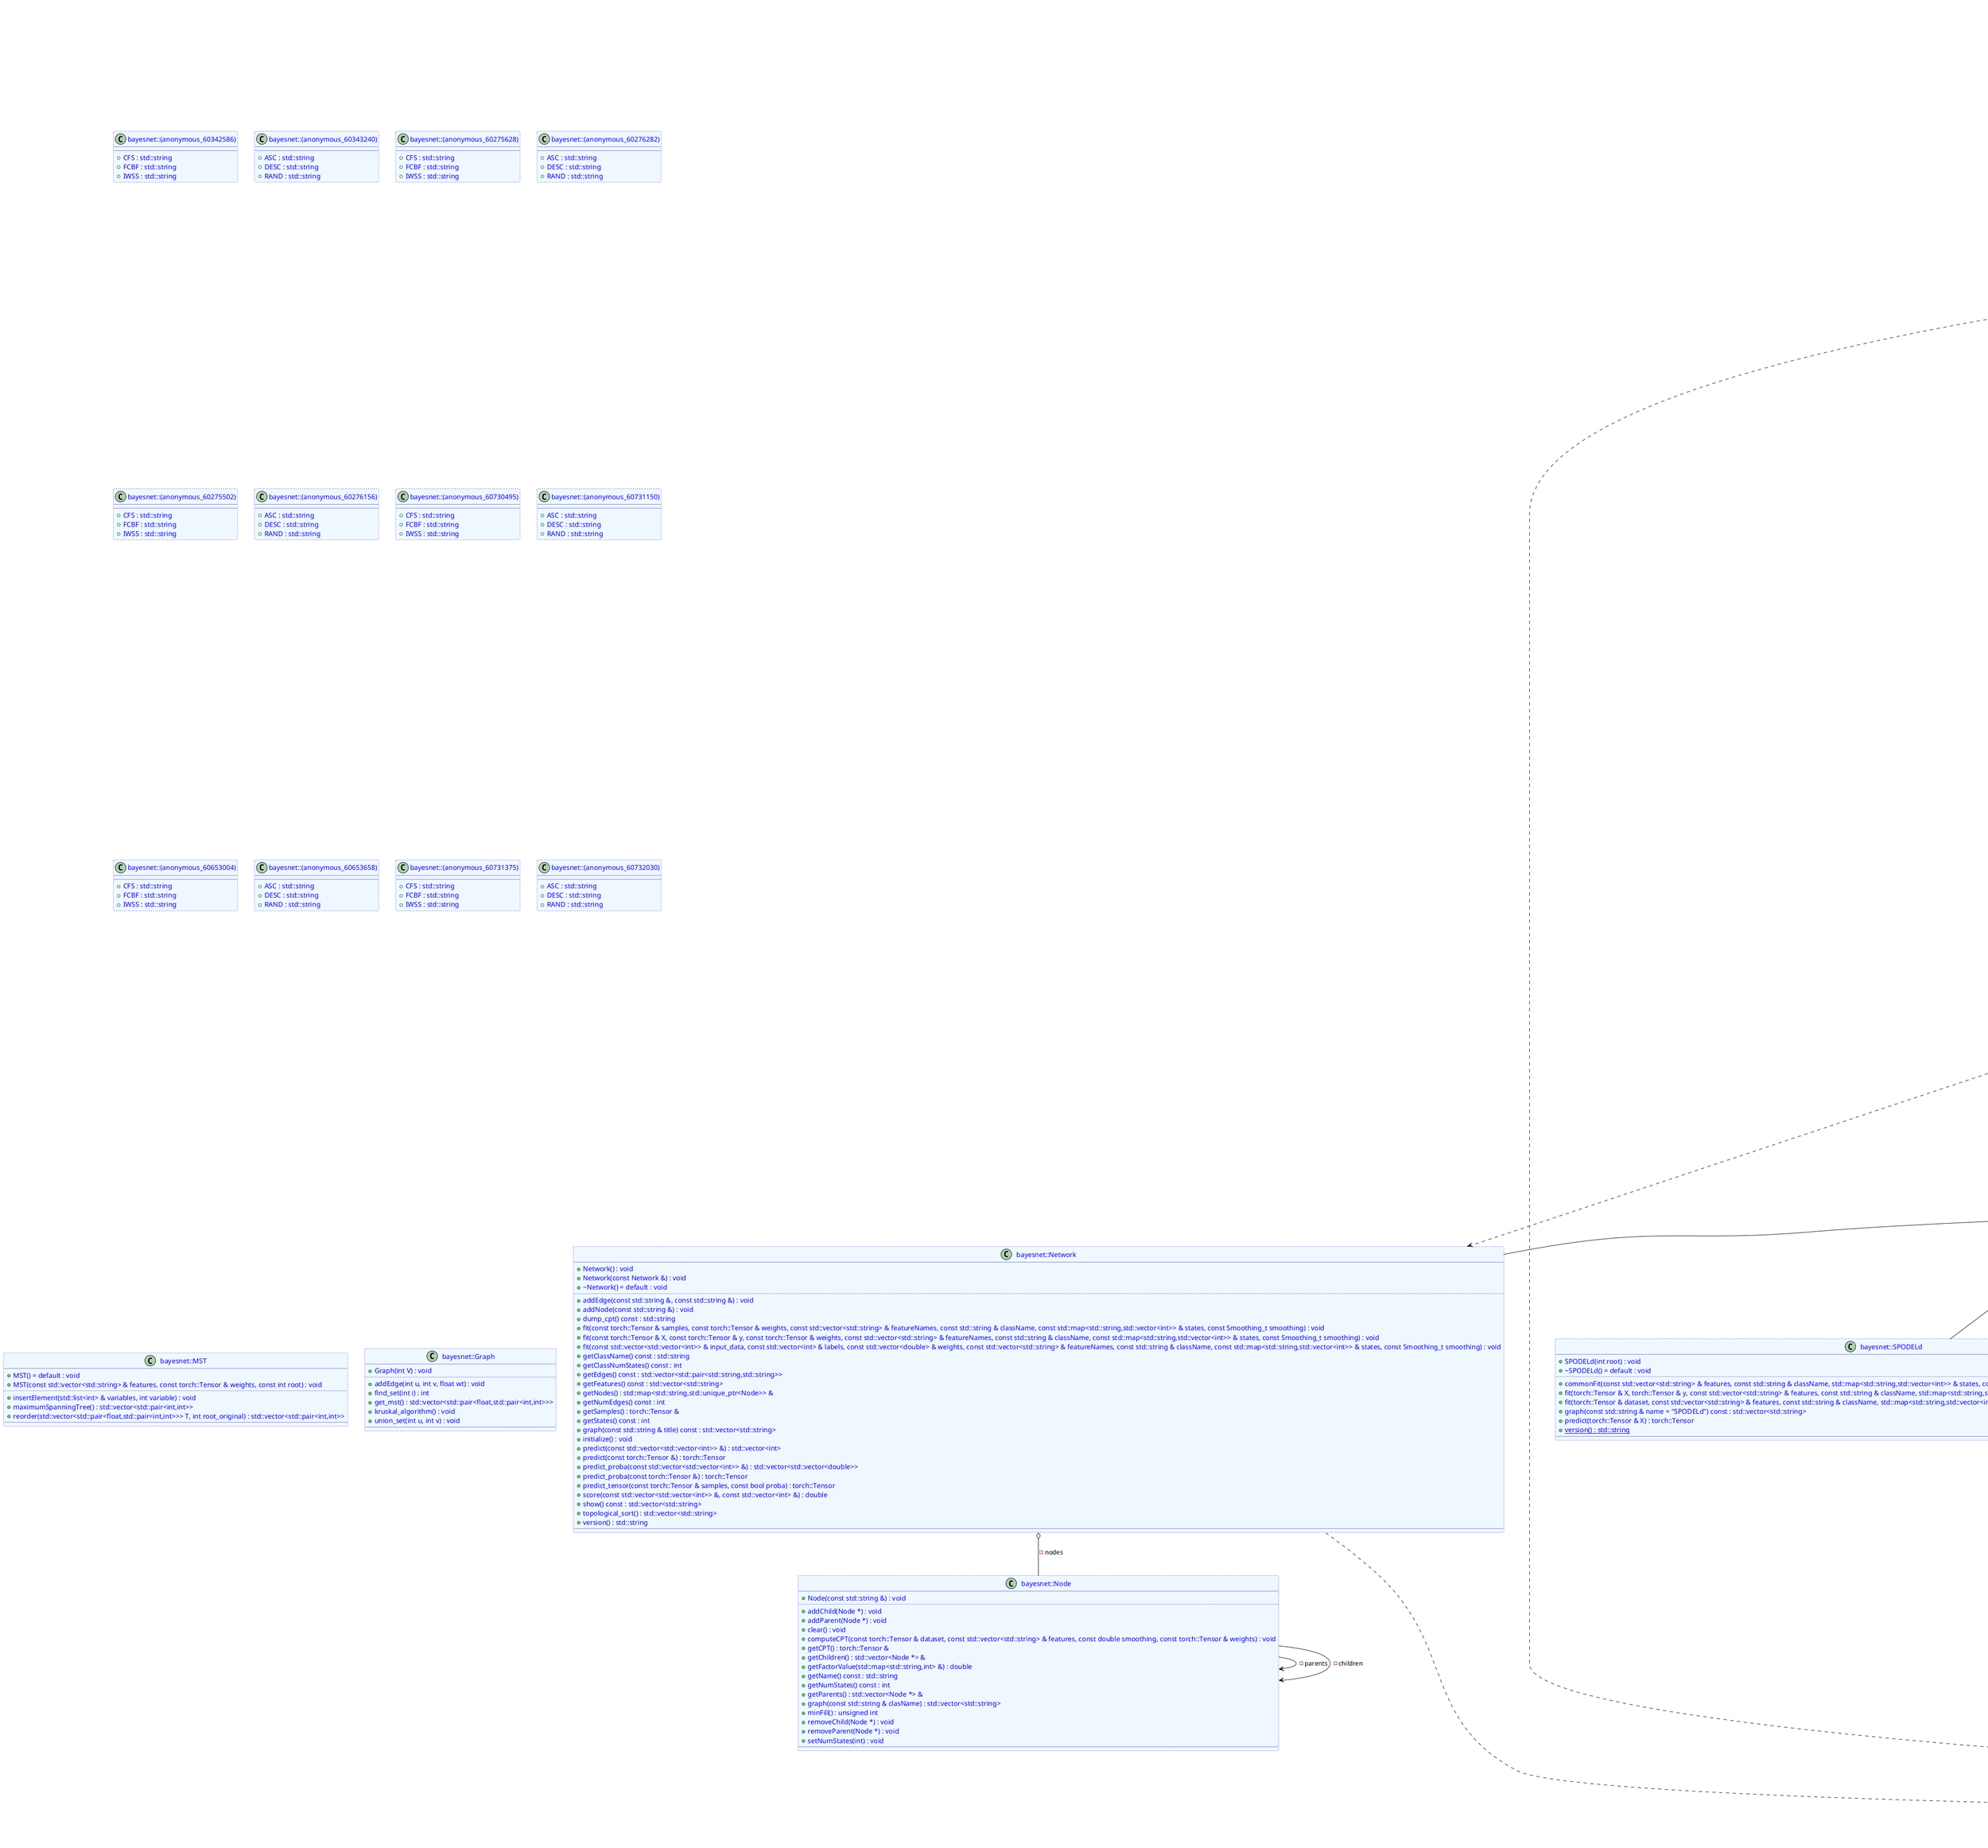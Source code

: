 @startuml
title clang-uml class diagram model
class "bayesnet::Node" as C_0010428199432536647474
class C_0010428199432536647474 #aliceblue;line:blue;line.dotted;text:blue {
+Node(const std::string &) : void
..
+addChild(Node *) : void
+addParent(Node *) : void
+clear() : void
+computeCPT(const torch::Tensor & dataset, const std::vector<std::string> & features, const double smoothing, const torch::Tensor & weights) : void
+getCPT() : torch::Tensor &
+getChildren() : std::vector<Node *> &
+getFactorValue(std::map<std::string,int> &) : double
+getName() const : std::string
+getNumStates() const : int
+getParents() : std::vector<Node *> &
+graph(const std::string & clasName) : std::vector<std::string>
+minFill() : unsigned int
+removeChild(Node *) : void
+removeParent(Node *) : void
+setNumStates(int) : void
__
}
enum "bayesnet::Smoothing_t" as C_0013393078277439680282
enum C_0013393078277439680282 {
NONE
ORIGINAL
LAPLACE
CESTNIK
}
class "bayesnet::Network" as C_0009493661199123436603
class C_0009493661199123436603 #aliceblue;line:blue;line.dotted;text:blue {
+Network() : void
+Network(const Network &) : void
+~Network() = default : void
..
+addEdge(const std::string &, const std::string &) : void
+addNode(const std::string &) : void
+dump_cpt() const : std::string
+fit(const torch::Tensor & samples, const torch::Tensor & weights, const std::vector<std::string> & featureNames, const std::string & className, const std::map<std::string,std::vector<int>> & states, const Smoothing_t smoothing) : void
+fit(const torch::Tensor & X, const torch::Tensor & y, const torch::Tensor & weights, const std::vector<std::string> & featureNames, const std::string & className, const std::map<std::string,std::vector<int>> & states, const Smoothing_t smoothing) : void
+fit(const std::vector<std::vector<int>> & input_data, const std::vector<int> & labels, const std::vector<double> & weights, const std::vector<std::string> & featureNames, const std::string & className, const std::map<std::string,std::vector<int>> & states, const Smoothing_t smoothing) : void
+getClassName() const : std::string
+getClassNumStates() const : int
+getEdges() const : std::vector<std::pair<std::string,std::string>>
+getFeatures() const : std::vector<std::string>
+getNodes() : std::map<std::string,std::unique_ptr<Node>> &
+getNumEdges() const : int
+getSamples() : torch::Tensor &
+getStates() const : int
+graph(const std::string & title) const : std::vector<std::string>
+initialize() : void
+predict(const std::vector<std::vector<int>> &) : std::vector<int>
+predict(const torch::Tensor &) : torch::Tensor
+predict_proba(const std::vector<std::vector<int>> &) : std::vector<std::vector<double>>
+predict_proba(const torch::Tensor &) : torch::Tensor
+predict_tensor(const torch::Tensor & samples, const bool proba) : torch::Tensor
+score(const std::vector<std::vector<int>> &, const std::vector<int> &) : double
+show() const : std::vector<std::string>
+topological_sort() : std::vector<std::string>
+version() : std::string
__
}
enum "bayesnet::status_t" as C_0005907365846270811004
enum C_0005907365846270811004 {
NORMAL
WARNING
ERROR
}
abstract "bayesnet::BaseClassifier" as C_0002617087915615796317
abstract C_0002617087915615796317 #aliceblue;line:blue;line.dotted;text:blue {
+~BaseClassifier() = default : void
..
{abstract} +dump_cpt() const = 0 : std::string
{abstract} +fit(torch::Tensor & X, torch::Tensor & y, const std::vector<std::string> & features, const std::string & className, std::map<std::string,std::vector<int>> & states, const Smoothing_t smoothing) = 0 : BaseClassifier &
{abstract} +fit(torch::Tensor & dataset, const std::vector<std::string> & features, const std::string & className, std::map<std::string,std::vector<int>> & states, const Smoothing_t smoothing) = 0 : BaseClassifier &
{abstract} +fit(torch::Tensor & dataset, const std::vector<std::string> & features, const std::string & className, std::map<std::string,std::vector<int>> & states, const torch::Tensor & weights, const Smoothing_t smoothing) = 0 : BaseClassifier &
{abstract} +fit(std::vector<std::vector<int>> & X, std::vector<int> & y, const std::vector<std::string> & features, const std::string & className, std::map<std::string,std::vector<int>> & states, const Smoothing_t smoothing) = 0 : BaseClassifier &
{abstract} +getClassNumStates() const = 0 : int
{abstract} +getNotes() const = 0 : std::vector<std::string>
{abstract} +getNumberOfEdges() const = 0 : int
{abstract} +getNumberOfNodes() const = 0 : int
{abstract} +getNumberOfStates() const = 0 : int
{abstract} +getStatus() const = 0 : status_t
+getValidHyperparameters() : std::vector<std::string> &
{abstract} +getVersion() = 0 : std::string
{abstract} +graph(const std::string & title = "") const = 0 : std::vector<std::string>
{abstract} +predict(std::vector<std::vector<int>> & X) = 0 : std::vector<int>
{abstract} +predict(torch::Tensor & X) = 0 : torch::Tensor
{abstract} +predict_proba(std::vector<std::vector<int>> & X) = 0 : std::vector<std::vector<double>>
{abstract} +predict_proba(torch::Tensor & X) = 0 : torch::Tensor
{abstract} +score(std::vector<std::vector<int>> & X, std::vector<int> & y) = 0 : float
{abstract} +score(torch::Tensor & X, torch::Tensor & y) = 0 : float
{abstract} +setHyperparameters(const nlohmann::json & hyperparameters) = 0 : void
{abstract} +show() const = 0 : std::vector<std::string>
{abstract} +topological_order() = 0 : std::vector<std::string>
{abstract} #trainModel(const torch::Tensor & weights, const Smoothing_t smoothing) = 0 : void
__
#validHyperparameters : std::vector<std::string>
}
class "bayesnet::Metrics" as C_0005895723015084986588
class C_0005895723015084986588 #aliceblue;line:blue;line.dotted;text:blue {
+Metrics() = default : void
+Metrics(const torch::Tensor & samples, const std::vector<std::string> & features, const std::string & className, const int classNumStates) : void
+Metrics(const std::vector<std::vector<int>> & vsamples, const std::vector<int> & labels, const std::vector<std::string> & features, const std::string & className, const int classNumStates) : void
..
+SelectKBestWeighted(const torch::Tensor & weights, bool ascending = false, unsigned int k = 0) : std::vector<int>
+SelectKPairs(const torch::Tensor & weights, std::vector<int> & featuresExcluded, bool ascending = false, unsigned int k = 0) : std::vector<std::pair<int,int>>
+conditionalEdge(const torch::Tensor & weights) : torch::Tensor
+conditionalEntropy(const torch::Tensor & firstFeature, const torch::Tensor & secondFeature, const torch::Tensor & labels, const torch::Tensor & weights) : double
+conditionalMutualInformation(const torch::Tensor & firstFeature, const torch::Tensor & secondFeature, const torch::Tensor & labels, const torch::Tensor & weights) : double
#doCombinations<T>(const std::vector<T> & source) : std::vector<std::pair<T, T> >
+entropy(const torch::Tensor & feature, const torch::Tensor & weights) : double
+getScoresKBest() const : std::vector<double>
+getScoresKPairs() const : std::vector<std::pair<std::pair<int,int>,double>>
+maximumSpanningTree(const std::vector<std::string> & features, const torch::Tensor & weights, const int root) : std::vector<std::pair<int,int>>
+mutualInformation(const torch::Tensor & firstFeature, const torch::Tensor & secondFeature, const torch::Tensor & weights) : double
#pop_first<T>(std::vector<T> & v) : T
__
#className : std::string
#features : std::vector<std::string>
#samples : torch::Tensor
}
abstract "bayesnet::Classifier" as C_0016351972983202413152
abstract C_0016351972983202413152 #aliceblue;line:blue;line.dotted;text:blue {
+Classifier(Network model) : void
+~Classifier() = default : void
..
+addNodes() : void
#buildDataset(torch::Tensor & y) : void
{abstract} #buildModel(const torch::Tensor & weights) = 0 : void
#checkFitParameters() : void
+dump_cpt() const : std::string
+fit(torch::Tensor & X, torch::Tensor & y, const std::vector<std::string> & features, const std::string & className, std::map<std::string,std::vector<int>> & states, const Smoothing_t smoothing) : Classifier &
+fit(std::vector<std::vector<int>> & X, std::vector<int> & y, const std::vector<std::string> & features, const std::string & className, std::map<std::string,std::vector<int>> & states, const Smoothing_t smoothing) : Classifier &
+fit(torch::Tensor & dataset, const std::vector<std::string> & features, const std::string & className, std::map<std::string,std::vector<int>> & states, const Smoothing_t smoothing) : Classifier &
+fit(torch::Tensor & dataset, const std::vector<std::string> & features, const std::string & className, std::map<std::string,std::vector<int>> & states, const torch::Tensor & weights, const Smoothing_t smoothing) : Classifier &
+getClassNumStates() const : int
+getNotes() const : std::vector<std::string>
+getNumberOfEdges() const : int
+getNumberOfNodes() const : int
+getNumberOfStates() const : int
+getStatus() const : status_t
+getVersion() : std::string
+predict(std::vector<std::vector<int>> & X) : std::vector<int>
+predict(torch::Tensor & X) : torch::Tensor
+predict_proba(std::vector<std::vector<int>> & X) : std::vector<std::vector<double>>
+predict_proba(torch::Tensor & X) : torch::Tensor
+score(torch::Tensor & X, torch::Tensor & y) : float
+score(std::vector<std::vector<int>> & X, std::vector<int> & y) : float
+setHyperparameters(const nlohmann::json & hyperparameters) : void
+show() const : std::vector<std::string>
+topological_order() : std::vector<std::string>
#trainModel(const torch::Tensor & weights, const Smoothing_t smoothing) : void
__
#className : std::string
#dataset : torch::Tensor
#features : std::vector<std::string>
#fitted : bool
#m : unsigned int
#metrics : Metrics
#model : Network
#n : unsigned int
#notes : std::vector<std::string>
#states : std::map<std::string,std::vector<int>>
#status : status_t
}
class "bayesnet::KDB" as C_0008902920152122000044
class C_0008902920152122000044 #aliceblue;line:blue;line.dotted;text:blue {
+KDB(int k, float theta = 0.03) : void
+~KDB() = default : void
..
#buildModel(const torch::Tensor & weights) : void
+graph(const std::string & name = "KDB") const : std::vector<std::string>
+setHyperparameters(const nlohmann::json & hyperparameters_) : void
__
}
class "bayesnet::SPODE" as C_0004096182510460307610
class C_0004096182510460307610 #aliceblue;line:blue;line.dotted;text:blue {
+SPODE(int root) : void
+~SPODE() = default : void
..
#buildModel(const torch::Tensor & weights) : void
+graph(const std::string & name = "SPODE") const : std::vector<std::string>
__
}
class "bayesnet::SPnDE" as C_0016268916386101512883
class C_0016268916386101512883 #aliceblue;line:blue;line.dotted;text:blue {
+SPnDE(std::vector<int> parents) : void
+~SPnDE() = default : void
..
#buildModel(const torch::Tensor & weights) : void
+graph(const std::string & name = "SPnDE") const : std::vector<std::string>
__
}
class "bayesnet::TAN" as C_0014087955399074584137
class C_0014087955399074584137 #aliceblue;line:blue;line.dotted;text:blue {
+TAN() : void
+~TAN() = default : void
..
#buildModel(const torch::Tensor & weights) : void
+graph(const std::string & name = "TAN") const : std::vector<std::string>
__
}
class "bayesnet::Proposal" as C_0017759964713298103839
class C_0017759964713298103839 #aliceblue;line:blue;line.dotted;text:blue {
+Proposal(torch::Tensor & pDataset, std::vector<std::string> & features_, std::string & className_) : void
+~Proposal() : void
..
#checkInput(const torch::Tensor & X, const torch::Tensor & y) : void
#fit_local_discretization(const torch::Tensor & y) : std::map<std::string,std::vector<int>>
#localDiscretizationProposal(const std::map<std::string,std::vector<int>> & states, Network & model) : std::map<std::string,std::vector<int>>
#prepareX(torch::Tensor & X) : torch::Tensor
__
#Xf : torch::Tensor
#discretizers : map<std::string,mdlp::CPPFImdlp *>
#y : torch::Tensor
}
class "bayesnet::KDBLd" as C_0002756018222998454702
class C_0002756018222998454702 #aliceblue;line:blue;line.dotted;text:blue {
+KDBLd(int k) : void
+~KDBLd() = default : void
..
+fit(torch::Tensor & X, torch::Tensor & y, const std::vector<std::string> & features, const std::string & className, std::map<std::string,std::vector<int>> & states, const Smoothing_t smoothing) : KDBLd &
+graph(const std::string & name = "KDB") const : std::vector<std::string>
+predict(torch::Tensor & X) : torch::Tensor
{static} +version() : std::string
__
}
class "bayesnet::SPODELd" as C_0010957245114062042836
class C_0010957245114062042836 #aliceblue;line:blue;line.dotted;text:blue {
+SPODELd(int root) : void
+~SPODELd() = default : void
..
+commonFit(const std::vector<std::string> & features, const std::string & className, std::map<std::string,std::vector<int>> & states, const Smoothing_t smoothing) : SPODELd &
+fit(torch::Tensor & X, torch::Tensor & y, const std::vector<std::string> & features, const std::string & className, std::map<std::string,std::vector<int>> & states, const Smoothing_t smoothing) : SPODELd &
+fit(torch::Tensor & dataset, const std::vector<std::string> & features, const std::string & className, std::map<std::string,std::vector<int>> & states, const Smoothing_t smoothing) : SPODELd &
+graph(const std::string & name = "SPODELd") const : std::vector<std::string>
+predict(torch::Tensor & X) : torch::Tensor
{static} +version() : std::string
__
}
class "bayesnet::TANLd" as C_0013350632773616302678
class C_0013350632773616302678 #aliceblue;line:blue;line.dotted;text:blue {
+TANLd() : void
+~TANLd() = default : void
..
+fit(torch::Tensor & X, torch::Tensor & y, const std::vector<std::string> & features, const std::string & className, std::map<std::string,std::vector<int>> & states, const Smoothing_t smoothing) : TANLd &
+graph(const std::string & name = "TANLd") const : std::vector<std::string>
+predict(torch::Tensor & X) : torch::Tensor
__
}
class "bayesnet::Ensemble" as C_0015881931090842884611
class C_0015881931090842884611 #aliceblue;line:blue;line.dotted;text:blue {
+Ensemble(bool predict_voting = true) : void
+~Ensemble() = default : void
..
#compute_arg_max(std::vector<std::vector<double>> & X) : std::vector<int>
#compute_arg_max(torch::Tensor & X) : torch::Tensor
+dump_cpt() const : std::string
+getNumberOfEdges() const : int
+getNumberOfNodes() const : int
+getNumberOfStates() const : int
+graph(const std::string & title) const : std::vector<std::string>
+predict(std::vector<std::vector<int>> & X) : std::vector<int>
+predict(torch::Tensor & X) : torch::Tensor
#predict_average_proba(torch::Tensor & X) : torch::Tensor
#predict_average_proba(std::vector<std::vector<int>> & X) : std::vector<std::vector<double>>
#predict_average_voting(torch::Tensor & X) : torch::Tensor
#predict_average_voting(std::vector<std::vector<int>> & X) : std::vector<std::vector<double>>
+predict_proba(std::vector<std::vector<int>> & X) : std::vector<std::vector<double>>
+predict_proba(torch::Tensor & X) : torch::Tensor
+score(std::vector<std::vector<int>> & X, std::vector<int> & y) : float
+score(torch::Tensor & X, torch::Tensor & y) : float
+show() const : std::vector<std::string>
+topological_order() : std::vector<std::string>
#trainModel(const torch::Tensor & weights, const Smoothing_t smoothing) : void
#voting(torch::Tensor & votes) : torch::Tensor
__
#models : std::vector<std::unique_ptr<Classifier>>
#n_models : unsigned int
#predict_voting : bool
#significanceModels : std::vector<double>
}
class "bayesnet::A2DE" as C_0001410789567057647859
class C_0001410789567057647859 #aliceblue;line:blue;line.dotted;text:blue {
+A2DE(bool predict_voting = false) : void
+~A2DE() : void
..
#buildModel(const torch::Tensor & weights) : void
+graph(const std::string & title = "A2DE") const : std::vector<std::string>
+setHyperparameters(const nlohmann::json & hyperparameters) : void
__
}
class "bayesnet::AODE" as C_0006288892608974306258
class C_0006288892608974306258 #aliceblue;line:blue;line.dotted;text:blue {
+AODE(bool predict_voting = false) : void
+~AODE() : void
..
#buildModel(const torch::Tensor & weights) : void
+graph(const std::string & title = "AODE") const : std::vector<std::string>
+setHyperparameters(const nlohmann::json & hyperparameters) : void
__
}
abstract "bayesnet::FeatureSelect" as C_0013562609546004646591
abstract C_0013562609546004646591 #aliceblue;line:blue;line.dotted;text:blue {
+FeatureSelect(const torch::Tensor & samples, const std::vector<std::string> & features, const std::string & className, const int maxFeatures, const int classNumStates, const torch::Tensor & weights) : void
+~FeatureSelect() : void
..
#computeMeritCFS() : double
#computeSuFeatures(const int a, const int b) : double
#computeSuLabels() : void
{abstract} +fit() = 0 : void
+getFeatures() const : std::vector<int>
+getScores() const : std::vector<double>
#initialize() : void
#symmetricalUncertainty(int a, int b) : double
__
#fitted : bool
#maxFeatures : int
#selectedFeatures : std::vector<int>
#selectedScores : std::vector<double>
#suFeatures : std::map<std::pair<int,int>,double>
#suLabels : std::vector<double>
#weights : const torch::Tensor &
}
class "bayesnet::(anonymous_60342586)" as C_0005584545181746538542
class C_0005584545181746538542 #aliceblue;line:blue;line.dotted;text:blue {
__
+CFS : std::string
+FCBF : std::string
+IWSS : std::string
}
class "bayesnet::(anonymous_60343240)" as C_0016227156982041949444
class C_0016227156982041949444 #aliceblue;line:blue;line.dotted;text:blue {
__
+ASC : std::string
+DESC : std::string
+RAND : std::string
}
class "bayesnet::Boost" as C_0009819322948617116148
class C_0009819322948617116148 #aliceblue;line:blue;line.dotted;text:blue {
+Boost(bool predict_voting = false) : void
+~Boost() = default : void
..
#buildModel(const torch::Tensor & weights) : void
#featureSelection(torch::Tensor & weights_) : std::vector<int>
+setHyperparameters(const nlohmann::json & hyperparameters_) : void
#update_weights(torch::Tensor & ytrain, torch::Tensor & ypred, torch::Tensor & weights) : std::tuple<torch::Tensor &,double,bool>
#update_weights_block(int k, torch::Tensor & ytrain, torch::Tensor & weights) : std::tuple<torch::Tensor &,double,bool>
__
#X_test : torch::Tensor
#X_train : torch::Tensor
#bisection : bool
#block_update : bool
#convergence : bool
#convergence_best : bool
#featureSelector : FeatureSelect *
#maxTolerance : int
#order_algorithm : std::string
#selectFeatures : bool
#select_features_algorithm : std::string
#threshold : double
#y_test : torch::Tensor
#y_train : torch::Tensor
}
class "bayesnet::AODELd" as C_0003898187834670349177
class C_0003898187834670349177 #aliceblue;line:blue;line.dotted;text:blue {
+AODELd(bool predict_voting = true) : void
+~AODELd() = default : void
..
#buildModel(const torch::Tensor & weights) : void
+fit(torch::Tensor & X_, torch::Tensor & y_, const std::vector<std::string> & features_, const std::string & className_, std::map<std::string,std::vector<int>> & states_, const Smoothing_t smoothing) : AODELd &
+graph(const std::string & name = "AODELd") const : std::vector<std::string>
#trainModel(const torch::Tensor & weights, const Smoothing_t smoothing) : void
__
}
class "bayesnet::(anonymous_60275628)" as C_0009086919615463763584
class C_0009086919615463763584 #aliceblue;line:blue;line.dotted;text:blue {
__
+CFS : std::string
+FCBF : std::string
+IWSS : std::string
}
class "bayesnet::(anonymous_60276282)" as C_0015251985607563196159
class C_0015251985607563196159 #aliceblue;line:blue;line.dotted;text:blue {
__
+ASC : std::string
+DESC : std::string
+RAND : std::string
}
class "bayesnet::BoostA2DE" as C_0000272055465257861326
class C_0000272055465257861326 #aliceblue;line:blue;line.dotted;text:blue {
+BoostA2DE(bool predict_voting = false) : void
+~BoostA2DE() = default : void
..
+graph(const std::string & title = "BoostA2DE") const : std::vector<std::string>
#trainModel(const torch::Tensor & weights, const Smoothing_t smoothing) : void
__
}
class "bayesnet::(anonymous_60275502)" as C_0016033655851510053155
class C_0016033655851510053155 #aliceblue;line:blue;line.dotted;text:blue {
__
+CFS : std::string
+FCBF : std::string
+IWSS : std::string
}
class "bayesnet::(anonymous_60276156)" as C_0000379522761622473555
class C_0000379522761622473555 #aliceblue;line:blue;line.dotted;text:blue {
__
+ASC : std::string
+DESC : std::string
+RAND : std::string
}
class "bayesnet::BoostAODE" as C_0002867772739198819061
class C_0002867772739198819061 #aliceblue;line:blue;line.dotted;text:blue {
+BoostAODE(bool predict_voting = false) : void
+~BoostAODE() = default : void
..
+graph(const std::string & title = "BoostAODE") const : std::vector<std::string>
#trainModel(const torch::Tensor & weights, const Smoothing_t smoothing) : void
__
}
class "bayesnet::CFS" as C_0000093018845530739957
class C_0000093018845530739957 #aliceblue;line:blue;line.dotted;text:blue {
+CFS(const torch::Tensor & samples, const std::vector<std::string> & features, const std::string & className, const int maxFeatures, const int classNumStates, const torch::Tensor & weights) : void
+~CFS() : void
..
+fit() : void
__
}
class "bayesnet::FCBF" as C_0001157456122733975432
class C_0001157456122733975432 #aliceblue;line:blue;line.dotted;text:blue {
+FCBF(const torch::Tensor & samples, const std::vector<std::string> & features, const std::string & className, const int maxFeatures, const int classNumStates, const torch::Tensor & weights, const double threshold) : void
+~FCBF() : void
..
+fit() : void
__
}
class "bayesnet::IWSS" as C_0000066148117395428429
class C_0000066148117395428429 #aliceblue;line:blue;line.dotted;text:blue {
+IWSS(const torch::Tensor & samples, const std::vector<std::string> & features, const std::string & className, const int maxFeatures, const int classNumStates, const torch::Tensor & weights, const double threshold) : void
+~IWSS() : void
..
+fit() : void
__
}
class "bayesnet::(anonymous_60730495)" as C_0004857727320042830573
class C_0004857727320042830573 #aliceblue;line:blue;line.dotted;text:blue {
__
+CFS : std::string
+FCBF : std::string
+IWSS : std::string
}
class "bayesnet::(anonymous_60731150)" as C_0000076541533312623385
class C_0000076541533312623385 #aliceblue;line:blue;line.dotted;text:blue {
__
+ASC : std::string
+DESC : std::string
+RAND : std::string
}
class "bayesnet::(anonymous_60653004)" as C_0001444063444142949758
class C_0001444063444142949758 #aliceblue;line:blue;line.dotted;text:blue {
__
+CFS : std::string
+FCBF : std::string
+IWSS : std::string
}
class "bayesnet::(anonymous_60653658)" as C_0007139277546931322856
class C_0007139277546931322856 #aliceblue;line:blue;line.dotted;text:blue {
__
+ASC : std::string
+DESC : std::string
+RAND : std::string
}
class "bayesnet::(anonymous_60731375)" as C_0010493853592456211189
class C_0010493853592456211189 #aliceblue;line:blue;line.dotted;text:blue {
__
+CFS : std::string
+FCBF : std::string
+IWSS : std::string
}
class "bayesnet::(anonymous_60732030)" as C_0007011438637915849564
class C_0007011438637915849564 #aliceblue;line:blue;line.dotted;text:blue {
__
+ASC : std::string
+DESC : std::string
+RAND : std::string
}
class "bayesnet::MST" as C_0001054867409378333602
class C_0001054867409378333602 #aliceblue;line:blue;line.dotted;text:blue {
+MST() = default : void
+MST(const std::vector<std::string> & features, const torch::Tensor & weights, const int root) : void
..
+insertElement(std::list<int> & variables, int variable) : void
+maximumSpanningTree() : std::vector<std::pair<int,int>>
+reorder(std::vector<std::pair<float,std::pair<int,int>>> T, int root_original) : std::vector<std::pair<int,int>>
__
}
class "bayesnet::Graph" as C_0009576333456015187741
class C_0009576333456015187741 #aliceblue;line:blue;line.dotted;text:blue {
+Graph(int V) : void
..
+addEdge(int u, int v, float wt) : void
+find_set(int i) : int
+get_mst() : std::vector<std::pair<float,std::pair<int,int>>>
+kruskal_algorithm() : void
+union_set(int u, int v) : void
__
}
C_0010428199432536647474 --> C_0010428199432536647474 : -parents
C_0010428199432536647474 --> C_0010428199432536647474 : -children
C_0009493661199123436603 ..> C_0013393078277439680282
C_0009493661199123436603 o-- C_0010428199432536647474 : -nodes
C_0002617087915615796317 ..> C_0013393078277439680282
C_0002617087915615796317 ..> C_0005907365846270811004
C_0016351972983202413152 ..> C_0013393078277439680282
C_0016351972983202413152 o-- C_0009493661199123436603 : #model
C_0016351972983202413152 o-- C_0005895723015084986588 : #metrics
C_0016351972983202413152 o-- C_0005907365846270811004 : #status
C_0002617087915615796317 <|-- C_0016351972983202413152

C_0016351972983202413152 <|-- C_0008902920152122000044

C_0016351972983202413152 <|-- C_0004096182510460307610

C_0016351972983202413152 <|-- C_0016268916386101512883

C_0016351972983202413152 <|-- C_0014087955399074584137

C_0017759964713298103839 ..> C_0009493661199123436603
C_0002756018222998454702 ..> C_0013393078277439680282
C_0008902920152122000044 <|-- C_0002756018222998454702

C_0017759964713298103839 <|-- C_0002756018222998454702

C_0010957245114062042836 ..> C_0013393078277439680282
C_0004096182510460307610 <|-- C_0010957245114062042836

C_0017759964713298103839 <|-- C_0010957245114062042836

C_0013350632773616302678 ..> C_0013393078277439680282
C_0014087955399074584137 <|-- C_0013350632773616302678

C_0017759964713298103839 <|-- C_0013350632773616302678

C_0015881931090842884611 ..> C_0013393078277439680282
C_0015881931090842884611 o-- C_0016351972983202413152 : #models
C_0016351972983202413152 <|-- C_0015881931090842884611

C_0015881931090842884611 <|-- C_0001410789567057647859

C_0015881931090842884611 <|-- C_0006288892608974306258

C_0005895723015084986588 <|-- C_0013562609546004646591

C_0009819322948617116148 --> C_0013562609546004646591 : #featureSelector
C_0015881931090842884611 <|-- C_0009819322948617116148

C_0003898187834670349177 ..> C_0013393078277439680282
C_0015881931090842884611 <|-- C_0003898187834670349177

C_0017759964713298103839 <|-- C_0003898187834670349177

C_0000272055465257861326 ..> C_0013393078277439680282
C_0009819322948617116148 <|-- C_0000272055465257861326

C_0002867772739198819061 ..> C_0013393078277439680282
C_0009819322948617116148 <|-- C_0002867772739198819061

C_0013562609546004646591 <|-- C_0000093018845530739957

C_0013562609546004646591 <|-- C_0001157456122733975432

C_0013562609546004646591 <|-- C_0000066148117395428429


'Generated with clang-uml, version 0.5.5
'LLVM version clang version 18.1.8 (Fedora 18.1.8-5.fc41)
@enduml

